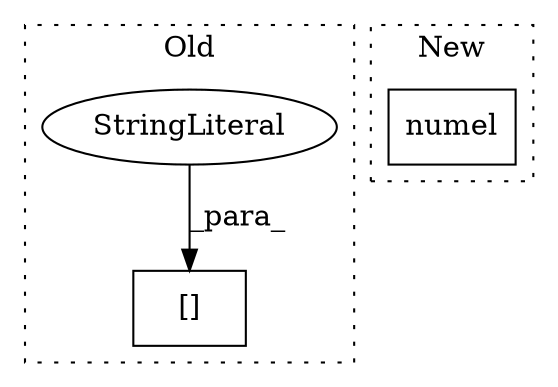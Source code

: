 digraph G {
subgraph cluster0 {
1 [label="[]" a="2" s="3526,3624" l="82,1" shape="box"];
3 [label="StringLiteral" a="45" s="3608" l="16" shape="ellipse"];
label = "Old";
style="dotted";
}
subgraph cluster1 {
2 [label="numel" a="32" s="3207" l="7" shape="box"];
label = "New";
style="dotted";
}
3 -> 1 [label="_para_"];
}